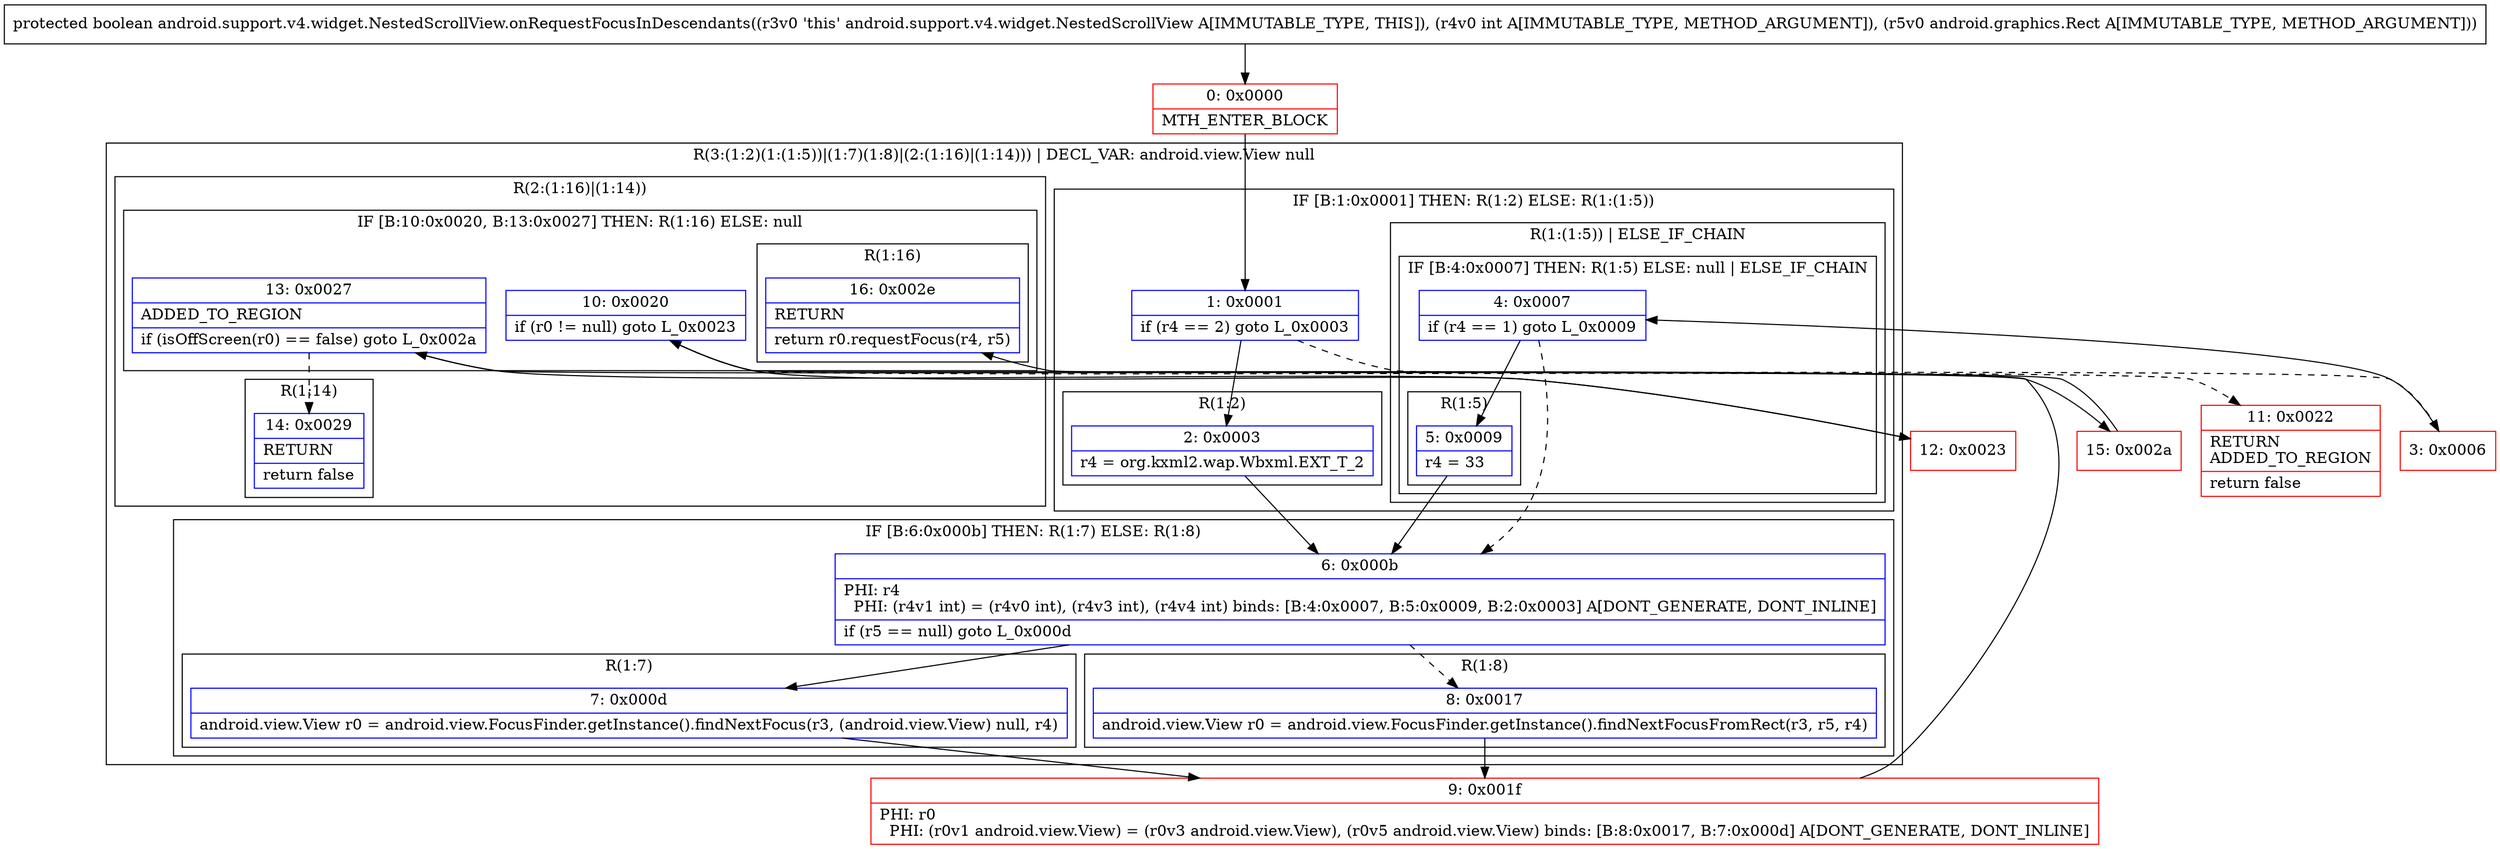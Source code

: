 digraph "CFG forandroid.support.v4.widget.NestedScrollView.onRequestFocusInDescendants(ILandroid\/graphics\/Rect;)Z" {
subgraph cluster_Region_603662259 {
label = "R(3:(1:2)(1:(1:5))|(1:7)(1:8)|(2:(1:16)|(1:14))) | DECL_VAR: android.view.View null\l";
node [shape=record,color=blue];
subgraph cluster_IfRegion_60745835 {
label = "IF [B:1:0x0001] THEN: R(1:2) ELSE: R(1:(1:5))";
node [shape=record,color=blue];
Node_1 [shape=record,label="{1\:\ 0x0001|if (r4 == 2) goto L_0x0003\l}"];
subgraph cluster_Region_189895452 {
label = "R(1:2)";
node [shape=record,color=blue];
Node_2 [shape=record,label="{2\:\ 0x0003|r4 = org.kxml2.wap.Wbxml.EXT_T_2\l}"];
}
subgraph cluster_Region_2132820721 {
label = "R(1:(1:5)) | ELSE_IF_CHAIN\l";
node [shape=record,color=blue];
subgraph cluster_IfRegion_85730329 {
label = "IF [B:4:0x0007] THEN: R(1:5) ELSE: null | ELSE_IF_CHAIN\l";
node [shape=record,color=blue];
Node_4 [shape=record,label="{4\:\ 0x0007|if (r4 == 1) goto L_0x0009\l}"];
subgraph cluster_Region_1907706209 {
label = "R(1:5)";
node [shape=record,color=blue];
Node_5 [shape=record,label="{5\:\ 0x0009|r4 = 33\l}"];
}
}
}
}
subgraph cluster_IfRegion_1987837240 {
label = "IF [B:6:0x000b] THEN: R(1:7) ELSE: R(1:8)";
node [shape=record,color=blue];
Node_6 [shape=record,label="{6\:\ 0x000b|PHI: r4 \l  PHI: (r4v1 int) = (r4v0 int), (r4v3 int), (r4v4 int) binds: [B:4:0x0007, B:5:0x0009, B:2:0x0003] A[DONT_GENERATE, DONT_INLINE]\l|if (r5 == null) goto L_0x000d\l}"];
subgraph cluster_Region_1424978825 {
label = "R(1:7)";
node [shape=record,color=blue];
Node_7 [shape=record,label="{7\:\ 0x000d|android.view.View r0 = android.view.FocusFinder.getInstance().findNextFocus(r3, (android.view.View) null, r4)\l}"];
}
subgraph cluster_Region_488277422 {
label = "R(1:8)";
node [shape=record,color=blue];
Node_8 [shape=record,label="{8\:\ 0x0017|android.view.View r0 = android.view.FocusFinder.getInstance().findNextFocusFromRect(r3, r5, r4)\l}"];
}
}
subgraph cluster_Region_196153036 {
label = "R(2:(1:16)|(1:14))";
node [shape=record,color=blue];
subgraph cluster_IfRegion_1869205327 {
label = "IF [B:10:0x0020, B:13:0x0027] THEN: R(1:16) ELSE: null";
node [shape=record,color=blue];
Node_10 [shape=record,label="{10\:\ 0x0020|if (r0 != null) goto L_0x0023\l}"];
Node_13 [shape=record,label="{13\:\ 0x0027|ADDED_TO_REGION\l|if (isOffScreen(r0) == false) goto L_0x002a\l}"];
subgraph cluster_Region_877428098 {
label = "R(1:16)";
node [shape=record,color=blue];
Node_16 [shape=record,label="{16\:\ 0x002e|RETURN\l|return r0.requestFocus(r4, r5)\l}"];
}
}
subgraph cluster_Region_494388238 {
label = "R(1:14)";
node [shape=record,color=blue];
Node_14 [shape=record,label="{14\:\ 0x0029|RETURN\l|return false\l}"];
}
}
}
Node_0 [shape=record,color=red,label="{0\:\ 0x0000|MTH_ENTER_BLOCK\l}"];
Node_3 [shape=record,color=red,label="{3\:\ 0x0006}"];
Node_9 [shape=record,color=red,label="{9\:\ 0x001f|PHI: r0 \l  PHI: (r0v1 android.view.View) = (r0v3 android.view.View), (r0v5 android.view.View) binds: [B:8:0x0017, B:7:0x000d] A[DONT_GENERATE, DONT_INLINE]\l}"];
Node_11 [shape=record,color=red,label="{11\:\ 0x0022|RETURN\lADDED_TO_REGION\l|return false\l}"];
Node_12 [shape=record,color=red,label="{12\:\ 0x0023}"];
Node_15 [shape=record,color=red,label="{15\:\ 0x002a}"];
MethodNode[shape=record,label="{protected boolean android.support.v4.widget.NestedScrollView.onRequestFocusInDescendants((r3v0 'this' android.support.v4.widget.NestedScrollView A[IMMUTABLE_TYPE, THIS]), (r4v0 int A[IMMUTABLE_TYPE, METHOD_ARGUMENT]), (r5v0 android.graphics.Rect A[IMMUTABLE_TYPE, METHOD_ARGUMENT])) }"];
MethodNode -> Node_0;
Node_1 -> Node_2;
Node_1 -> Node_3[style=dashed];
Node_2 -> Node_6;
Node_4 -> Node_5;
Node_4 -> Node_6[style=dashed];
Node_5 -> Node_6;
Node_6 -> Node_7;
Node_6 -> Node_8[style=dashed];
Node_7 -> Node_9;
Node_8 -> Node_9;
Node_10 -> Node_11[style=dashed];
Node_10 -> Node_12;
Node_13 -> Node_14[style=dashed];
Node_13 -> Node_15;
Node_0 -> Node_1;
Node_3 -> Node_4;
Node_9 -> Node_10;
Node_12 -> Node_13;
Node_15 -> Node_16;
}


